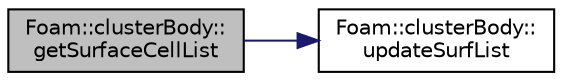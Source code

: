 digraph "Foam::clusterBody::getSurfaceCellList"
{
 // LATEX_PDF_SIZE
  edge [fontname="Helvetica",fontsize="10",labelfontname="Helvetica",labelfontsize="10"];
  node [fontname="Helvetica",fontsize="10",shape=record];
  rankdir="LR";
  Node1 [label="Foam::clusterBody::\lgetSurfaceCellList",height=0.2,width=0.4,color="black", fillcolor="grey75", style="filled", fontcolor="black",tooltip=" "];
  Node1 -> Node2 [color="midnightblue",fontsize="10",style="solid",fontname="Helvetica"];
  Node2 [label="Foam::clusterBody::\lupdateSurfList",height=0.2,width=0.4,color="black", fillcolor="white", style="filled",URL="$classFoam_1_1clusterBody.html#ac4ebc25dfa355d2cc30c7f5f49136dad",tooltip=" "];
}
